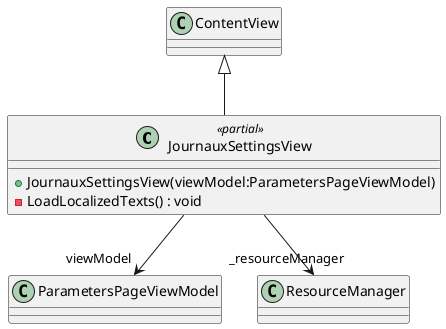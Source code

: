 @startuml
class JournauxSettingsView <<partial>> {
    + JournauxSettingsView(viewModel:ParametersPageViewModel)
    - LoadLocalizedTexts() : void
}
ContentView <|-- JournauxSettingsView
JournauxSettingsView --> "viewModel" ParametersPageViewModel
JournauxSettingsView --> "_resourceManager" ResourceManager
@enduml
